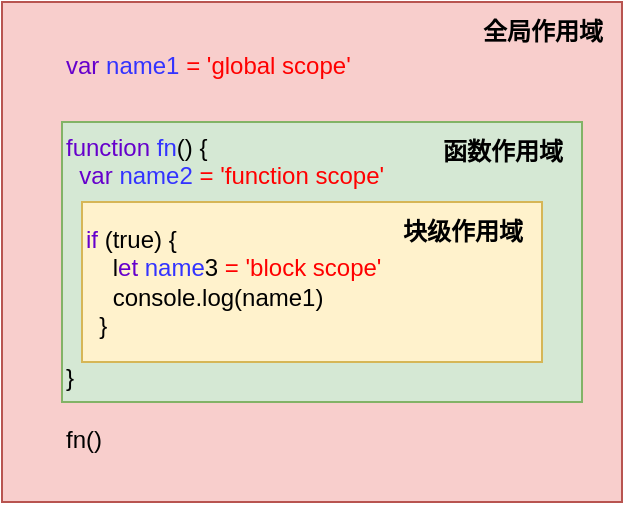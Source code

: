 <mxfile version="20.5.1" type="github">
  <diagram id="bgvt5PuYggvypvkScg1X" name="第 1 页">
    <mxGraphModel dx="1426" dy="737" grid="1" gridSize="10" guides="1" tooltips="1" connect="1" arrows="1" fold="1" page="1" pageScale="1" pageWidth="3300" pageHeight="4681" math="0" shadow="0">
      <root>
        <mxCell id="0" />
        <mxCell id="1" parent="0" />
        <mxCell id="muk2QRLbzU_1VY-n0LTS-1" value="" style="rounded=0;whiteSpace=wrap;html=1;fillColor=#f8cecc;strokeColor=#b85450;" vertex="1" parent="1">
          <mxGeometry x="690" y="210" width="310" height="250" as="geometry" />
        </mxCell>
        <mxCell id="muk2QRLbzU_1VY-n0LTS-2" value="&lt;font color=&quot;#6600cc&quot;&gt;var&lt;/font&gt; &lt;font color=&quot;#3333ff&quot;&gt;name1&lt;/font&gt; &lt;font color=&quot;#ff0000&quot;&gt;= &#39;global scope&#39;&lt;/font&gt;&lt;br&gt;&lt;br&gt;&lt;br&gt;&lt;br&gt;&lt;br&gt;&lt;br&gt;&lt;br&gt;&lt;br&gt;&lt;br&gt;&lt;br&gt;&lt;br&gt;&lt;br&gt;&lt;br&gt;fn()" style="text;html=1;align=left;verticalAlign=middle;resizable=0;points=[];autosize=1;" vertex="1" parent="1">
          <mxGeometry x="720" y="230" width="170" height="210" as="geometry" />
        </mxCell>
        <mxCell id="muk2QRLbzU_1VY-n0LTS-6" value="" style="rounded=0;whiteSpace=wrap;html=1;fillColor=#d5e8d4;strokeColor=#82b366;" vertex="1" parent="1">
          <mxGeometry x="720" y="270" width="260" height="140" as="geometry" />
        </mxCell>
        <mxCell id="muk2QRLbzU_1VY-n0LTS-3" value="&lt;div&gt;&lt;font color=&quot;#6600cc&quot;&gt;function&lt;/font&gt; &lt;font color=&quot;#3333ff&quot;&gt;fn&lt;/font&gt;() {&lt;/div&gt;&lt;div&gt;&amp;nbsp; &lt;font color=&quot;#6600cc&quot;&gt;var &lt;/font&gt;&lt;font color=&quot;#3333ff&quot;&gt;name2&lt;/font&gt; &lt;font color=&quot;#ff0000&quot;&gt;= &#39;function scope&#39;&lt;/font&gt;&lt;/div&gt;&lt;div&gt;&amp;nbsp;&amp;nbsp;&lt;/div&gt;&lt;div&gt;&lt;br&gt;&lt;/div&gt;&lt;div&gt;&lt;br&gt;&lt;/div&gt;&lt;div&gt;&lt;br&gt;&lt;/div&gt;&lt;div&gt;&lt;br&gt;&lt;/div&gt;&lt;div&gt;&lt;br&gt;&lt;/div&gt;&lt;div&gt;}&lt;/div&gt;" style="text;html=1;align=left;verticalAlign=middle;resizable=0;points=[];autosize=1;" vertex="1" parent="1">
          <mxGeometry x="720" y="270" width="180" height="140" as="geometry" />
        </mxCell>
        <mxCell id="muk2QRLbzU_1VY-n0LTS-7" value="" style="rounded=0;whiteSpace=wrap;html=1;fillColor=#fff2cc;strokeColor=#d6b656;" vertex="1" parent="1">
          <mxGeometry x="730" y="310" width="230" height="80" as="geometry" />
        </mxCell>
        <mxCell id="muk2QRLbzU_1VY-n0LTS-4" value="&lt;div style=&quot;&quot;&gt;&lt;font color=&quot;#6600cc&quot;&gt;if &lt;/font&gt;(true) {&lt;/div&gt;&lt;div style=&quot;&quot;&gt;&amp;nbsp; &amp;nbsp; l&lt;font color=&quot;#6600cc&quot;&gt;et&lt;/font&gt; &lt;font color=&quot;#3333ff&quot;&gt;name&lt;/font&gt;3 &lt;font color=&quot;#ff0000&quot;&gt;= &#39;block scope&#39;&lt;/font&gt;&lt;/div&gt;&lt;div style=&quot;&quot;&gt;&amp;nbsp; &amp;nbsp; console.log(name1)&lt;/div&gt;&lt;div style=&quot;&quot;&gt;&amp;nbsp; }&lt;/div&gt;" style="text;html=1;align=left;verticalAlign=middle;resizable=0;points=[];autosize=1;strokeColor=none;fillColor=none;" vertex="1" parent="1">
          <mxGeometry x="730" y="315" width="170" height="70" as="geometry" />
        </mxCell>
        <mxCell id="muk2QRLbzU_1VY-n0LTS-8" value="&lt;font color=&quot;#000000&quot;&gt;全局作用域&lt;/font&gt;" style="text;html=1;align=center;verticalAlign=middle;resizable=0;points=[];autosize=1;strokeColor=none;fillColor=none;fontColor=#FF0000;fontStyle=1" vertex="1" parent="1">
          <mxGeometry x="920" y="210" width="80" height="30" as="geometry" />
        </mxCell>
        <mxCell id="muk2QRLbzU_1VY-n0LTS-9" value="&lt;font color=&quot;#000000&quot;&gt;函数作用域&lt;/font&gt;" style="text;html=1;align=center;verticalAlign=middle;resizable=0;points=[];autosize=1;strokeColor=none;fillColor=none;fontColor=#FF0000;fontStyle=1" vertex="1" parent="1">
          <mxGeometry x="900" y="270" width="80" height="30" as="geometry" />
        </mxCell>
        <mxCell id="muk2QRLbzU_1VY-n0LTS-10" value="&lt;font color=&quot;#000000&quot;&gt;块级作用域&lt;/font&gt;" style="text;html=1;align=center;verticalAlign=middle;resizable=0;points=[];autosize=1;strokeColor=none;fillColor=none;fontColor=#FF0000;fontStyle=1" vertex="1" parent="1">
          <mxGeometry x="880" y="310" width="80" height="30" as="geometry" />
        </mxCell>
      </root>
    </mxGraphModel>
  </diagram>
</mxfile>

